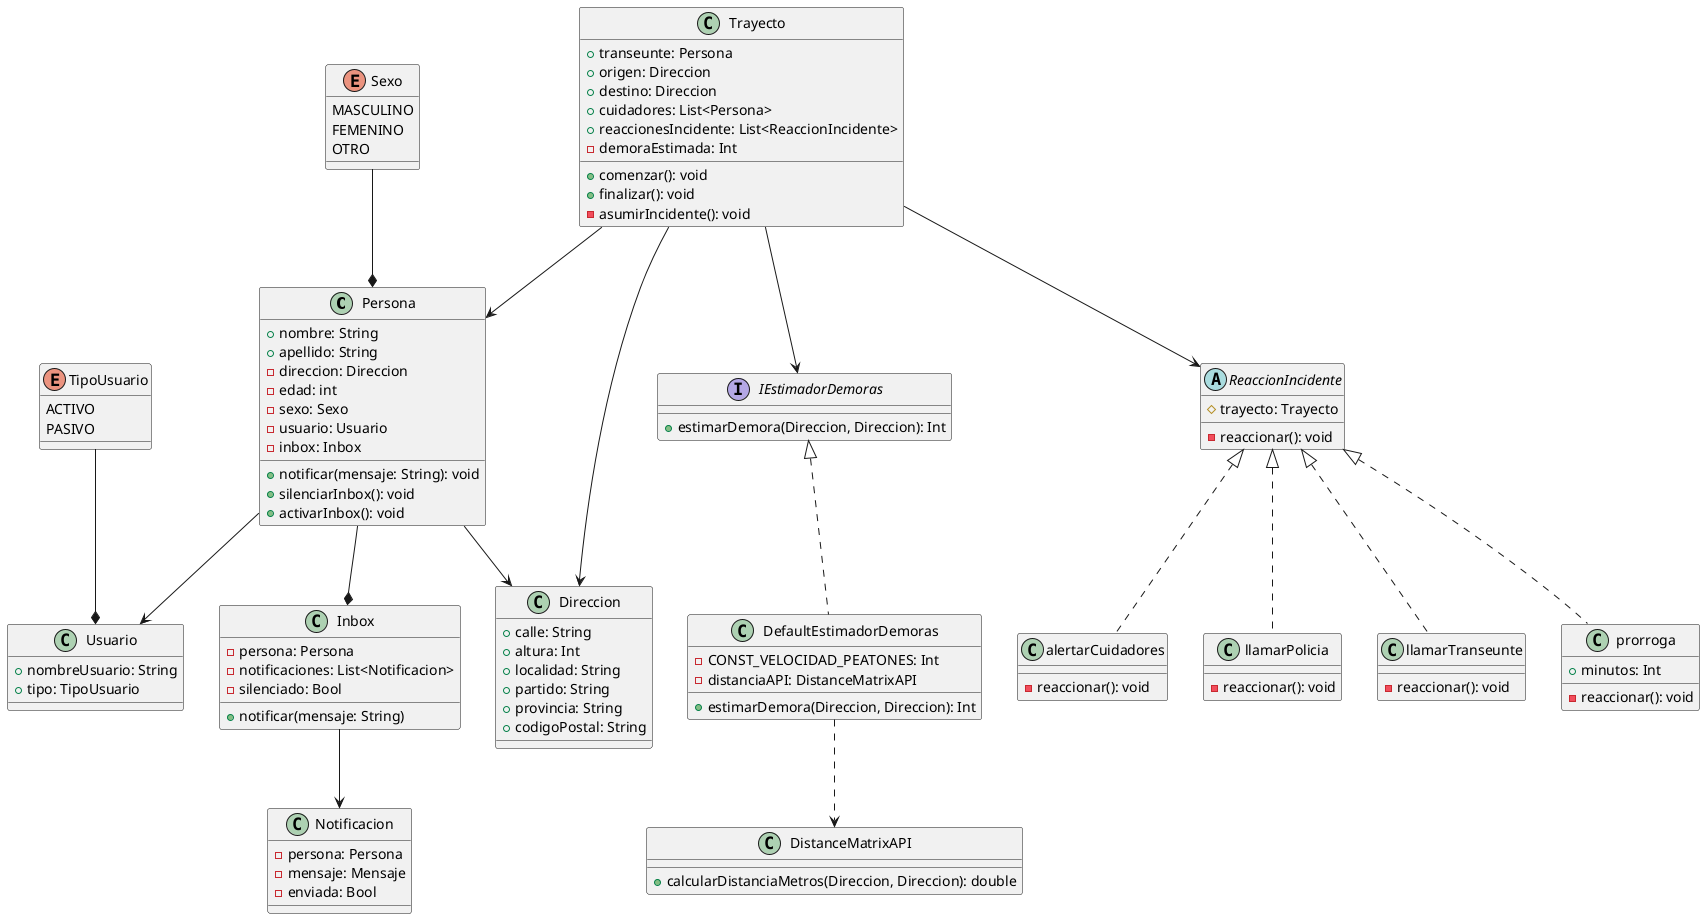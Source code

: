 @startuml

class Persona {
+ nombre: String
+ apellido: String
- direccion: Direccion
- edad: int
- sexo: Sexo
- usuario: Usuario
- inbox: Inbox
+ notificar(mensaje: String): void
+ silenciarInbox(): void
+ activarInbox(): void
}
Persona --> Direccion
Persona --> Usuario

enum Sexo {
MASCULINO
FEMENINO
OTRO
}
Sexo --* Persona

class Usuario {
+ nombreUsuario: String
+ tipo: TipoUsuario
}

enum TipoUsuario {
ACTIVO
PASIVO
}
TipoUsuario --* Usuario

class Direccion {
+ calle: String
+ altura: Int
+ localidad: String
+ partido: String
+ provincia: String
+ codigoPostal: String
}

class Trayecto {
+ transeunte: Persona
+ origen: Direccion
+ destino: Direccion
+ cuidadores: List<Persona>
+ reaccionesIncidente: List<ReaccionIncidente>
- demoraEstimada: Int
+ comenzar(): void
+ finalizar(): void
- asumirIncidente(): void
}
Trayecto --> Direccion
Trayecto --> Persona
Trayecto --> ReaccionIncidente
Trayecto --> IEstimadorDemoras

'adapter
interface IEstimadorDemoras {
+ estimarDemora(Direccion, Direccion): Int
}

'adapterConcretoA
class DefaultEstimadorDemoras implements IEstimadorDemoras {
- CONST_VELOCIDAD_PEATONES: Int
- distanciaAPI: DistanceMatrixAPI
+ estimarDemora(Direccion, Direccion): Int
}
DefaultEstimadorDemoras ..> DistanceMatrixAPI

'adaptada
class DistanceMatrixAPI {
+ calcularDistanciaMetros(Direccion, Direccion): double
}

class Inbox {
- persona: Persona
- notificaciones: List<Notificacion>
- silenciado: Bool
+ notificar(mensaje: String)
}
Persona --* Inbox
Inbox --> Notificacion

class Notificacion {
- persona: Persona
- mensaje: Mensaje
- enviada: Bool
}

abstract ReaccionIncidente {
# trayecto: Trayecto
- reaccionar(): void
}

class alertarCuidadores implements ReaccionIncidente {
- reaccionar(): void
}

class llamarPolicia implements ReaccionIncidente {
- reaccionar(): void
}

class llamarTranseunte implements ReaccionIncidente {
- reaccionar(): void
}

class prorroga implements ReaccionIncidente {
+ minutos: Int
- reaccionar(): void
}

@enduml
